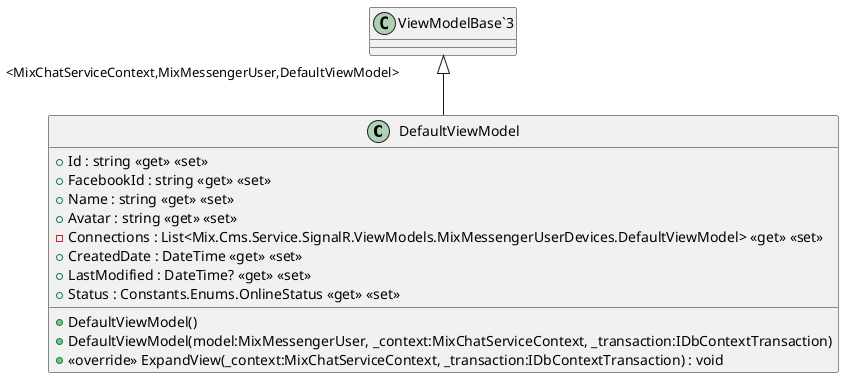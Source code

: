 @startuml
class DefaultViewModel {
    + Id : string <<get>> <<set>>
    + FacebookId : string <<get>> <<set>>
    + Name : string <<get>> <<set>>
    + Avatar : string <<get>> <<set>>
    - Connections : List<Mix.Cms.Service.SignalR.ViewModels.MixMessengerUserDevices.DefaultViewModel> <<get>> <<set>>
    + CreatedDate : DateTime <<get>> <<set>>
    + LastModified : DateTime? <<get>> <<set>>
    + Status : Constants.Enums.OnlineStatus <<get>> <<set>>
    + DefaultViewModel()
    + DefaultViewModel(model:MixMessengerUser, _context:MixChatServiceContext, _transaction:IDbContextTransaction)
    + <<override>> ExpandView(_context:MixChatServiceContext, _transaction:IDbContextTransaction) : void
}
"ViewModelBase`3" "<MixChatServiceContext,MixMessengerUser,DefaultViewModel>" <|-- DefaultViewModel
@enduml
